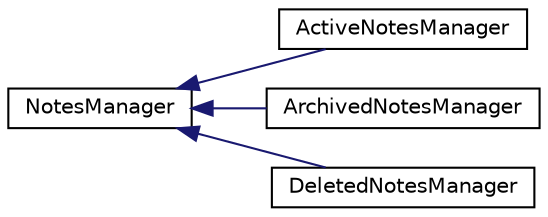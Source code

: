digraph "Graphical Class Hierarchy"
{
  edge [fontname="Helvetica",fontsize="10",labelfontname="Helvetica",labelfontsize="10"];
  node [fontname="Helvetica",fontsize="10",shape=record];
  rankdir="LR";
  Node1 [label="NotesManager",height=0.2,width=0.4,color="black", fillcolor="white", style="filled",URL="$class_notes_manager.html"];
  Node1 -> Node2 [dir="back",color="midnightblue",fontsize="10",style="solid",fontname="Helvetica"];
  Node2 [label="ActiveNotesManager",height=0.2,width=0.4,color="black", fillcolor="white", style="filled",URL="$class_active_notes_manager.html"];
  Node1 -> Node3 [dir="back",color="midnightblue",fontsize="10",style="solid",fontname="Helvetica"];
  Node3 [label="ArchivedNotesManager",height=0.2,width=0.4,color="black", fillcolor="white", style="filled",URL="$class_archived_notes_manager.html"];
  Node1 -> Node4 [dir="back",color="midnightblue",fontsize="10",style="solid",fontname="Helvetica"];
  Node4 [label="DeletedNotesManager",height=0.2,width=0.4,color="black", fillcolor="white", style="filled",URL="$class_deleted_notes_manager.html"];
}
